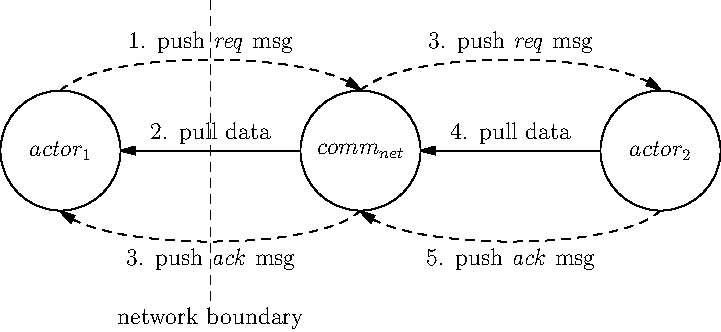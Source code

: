 size(40cm, 0);
unitsize(30, 0);
defaultpen(fontsize(12pt));

picture getCircle(string s, pair pos, real r = 1, pen p = defaultpen)
{
    picture pic;
    path pt_circle = circle(pos, r);
    draw(pic, pt_circle, p);
    label(pic, s, pos, p);
    return pic;
}

picture LineRight2Left(picture nodeRight, picture nodeLeft)
{
    picture pic;
    path pth = point(nodeRight, W){left}..{left}point(nodeLeft, E);
    draw(pic, pth, Arrow);
    return pic;
}

picture CurveLeft2RightUp(picture nodeLeft, picture nodeRight, real tvalue = 3, pen p = defaultpen)
{
    picture pic;
    path pth = point(nodeLeft, N){NE}.. tension tvalue ..{SE}point(nodeRight, N);
    draw(pic, pth, p, Arrow);
    return pic;
}

picture CurveRight2LeftDown(picture nodeRight, picture nodeLeft, real tvalue = 3, pen p = defaultpen)
{
    picture pic;
    path pth = point(nodeRight, S){SW}.. tension tvalue ..{NW}point(nodeLeft, S);
    draw(pic, pth, p, Arrow);
    return pic;
}

real shiftUnit = 5;

picture actor1 = getCircle("$actor_1$", 15);
add(actor1);

picture commNet = shift(shiftUnit, 0)*getCircle("$comm_{net}$", 15);
add(commNet);

picture actor2 = shift(2shiftUnit, 0)*getCircle("$actor_2$", 15);
add(actor2);

picture actor2ToActor1 = LineRight2Left(commNet, actor1);
label("2. pull data", point(actor2ToActor1, N), up);
add(actor2ToActor1);

picture actor3ToActor2 = LineRight2Left(actor2, commNet);
label("4. pull data", point(actor3ToActor2, N), up);
add(actor3ToActor2);

picture actor1ToActor2Up  = CurveLeft2RightUp(actor1, commNet, 2, dashed);
label("1. push \emph{req} msg", point(actor1ToActor2Up, N), up);
add(actor1ToActor2Up);

picture actor2ToActor3Up  = CurveLeft2RightUp(commNet, actor2, 2, dashed);
label("3. push \emph{req} msg", point(actor2ToActor3Up, N), up);
add(actor2ToActor3Up);

picture actor3ToActor2Up  = CurveRight2LeftDown(actor2, commNet, 2, dashed);
label("5. push \emph{ack} msg", point(actor3ToActor2Up, S), down);
add(actor3ToActor2Up);

picture actor2ToActor1Up  = CurveRight2LeftDown(commNet, actor1, 2, dashed);
label("3. push \emph{ack} msg", point(actor2ToActor1Up, S), down);
add(actor2ToActor1Up);

pair midPoint = midpoint(point(actor1, E)--point(commNet, W));
path hLine = shift(0, 0.5shiftUnit)*midPoint--shift(0, -0.5shiftUnit)*midPoint;
draw(hLine, dashed);
label("network boundary", point(hLine, 1), down);

